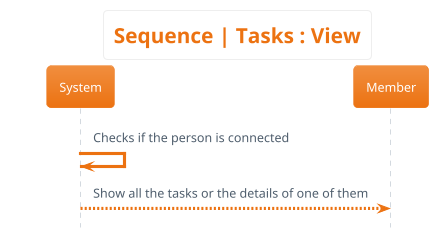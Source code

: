 @startuml sequence__tasks_view
hide footbox
skinparam actorStyle awesome
!theme aws-orange
skinparam backgroundcolor White
title Sequence | Tasks : View


System -> System : Checks if the person is connected
System --> Member : Show all the tasks or the details of one of them
@enduml